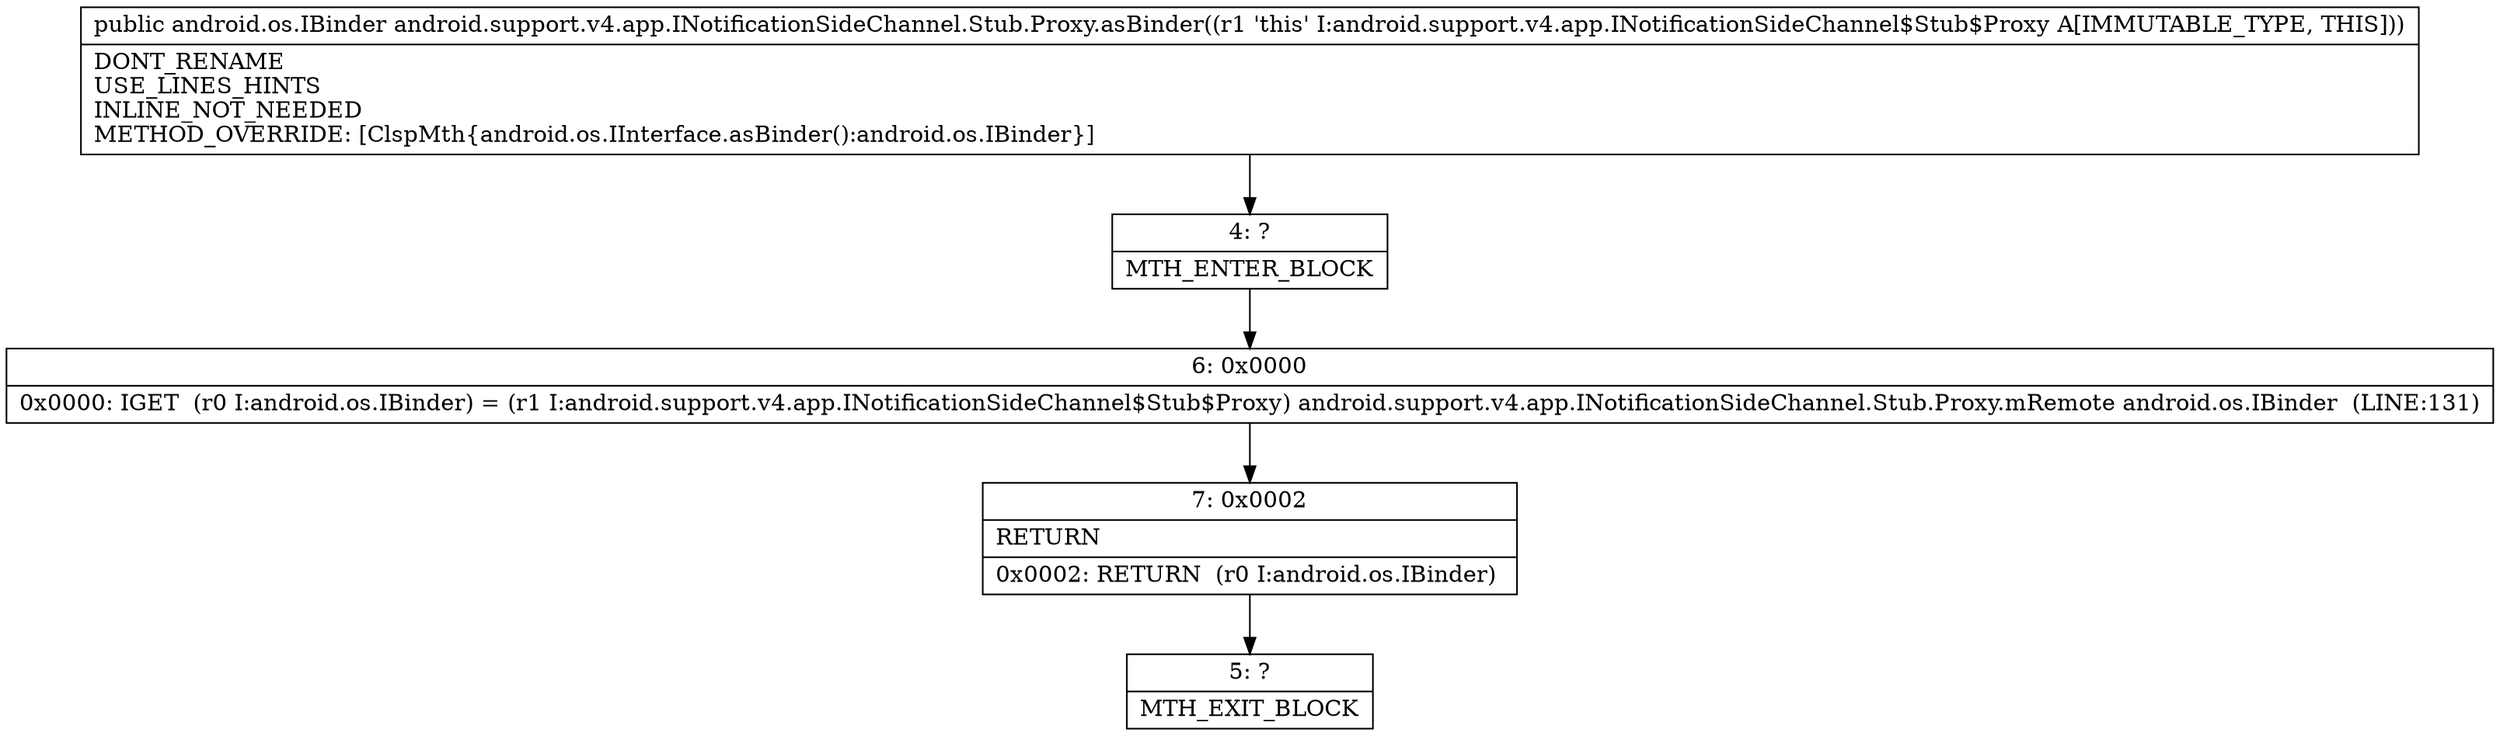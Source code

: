 digraph "CFG forandroid.support.v4.app.INotificationSideChannel.Stub.Proxy.asBinder()Landroid\/os\/IBinder;" {
Node_4 [shape=record,label="{4\:\ ?|MTH_ENTER_BLOCK\l}"];
Node_6 [shape=record,label="{6\:\ 0x0000|0x0000: IGET  (r0 I:android.os.IBinder) = (r1 I:android.support.v4.app.INotificationSideChannel$Stub$Proxy) android.support.v4.app.INotificationSideChannel.Stub.Proxy.mRemote android.os.IBinder  (LINE:131)\l}"];
Node_7 [shape=record,label="{7\:\ 0x0002|RETURN\l|0x0002: RETURN  (r0 I:android.os.IBinder) \l}"];
Node_5 [shape=record,label="{5\:\ ?|MTH_EXIT_BLOCK\l}"];
MethodNode[shape=record,label="{public android.os.IBinder android.support.v4.app.INotificationSideChannel.Stub.Proxy.asBinder((r1 'this' I:android.support.v4.app.INotificationSideChannel$Stub$Proxy A[IMMUTABLE_TYPE, THIS]))  | DONT_RENAME\lUSE_LINES_HINTS\lINLINE_NOT_NEEDED\lMETHOD_OVERRIDE: [ClspMth\{android.os.IInterface.asBinder():android.os.IBinder\}]\l}"];
MethodNode -> Node_4;Node_4 -> Node_6;
Node_6 -> Node_7;
Node_7 -> Node_5;
}

